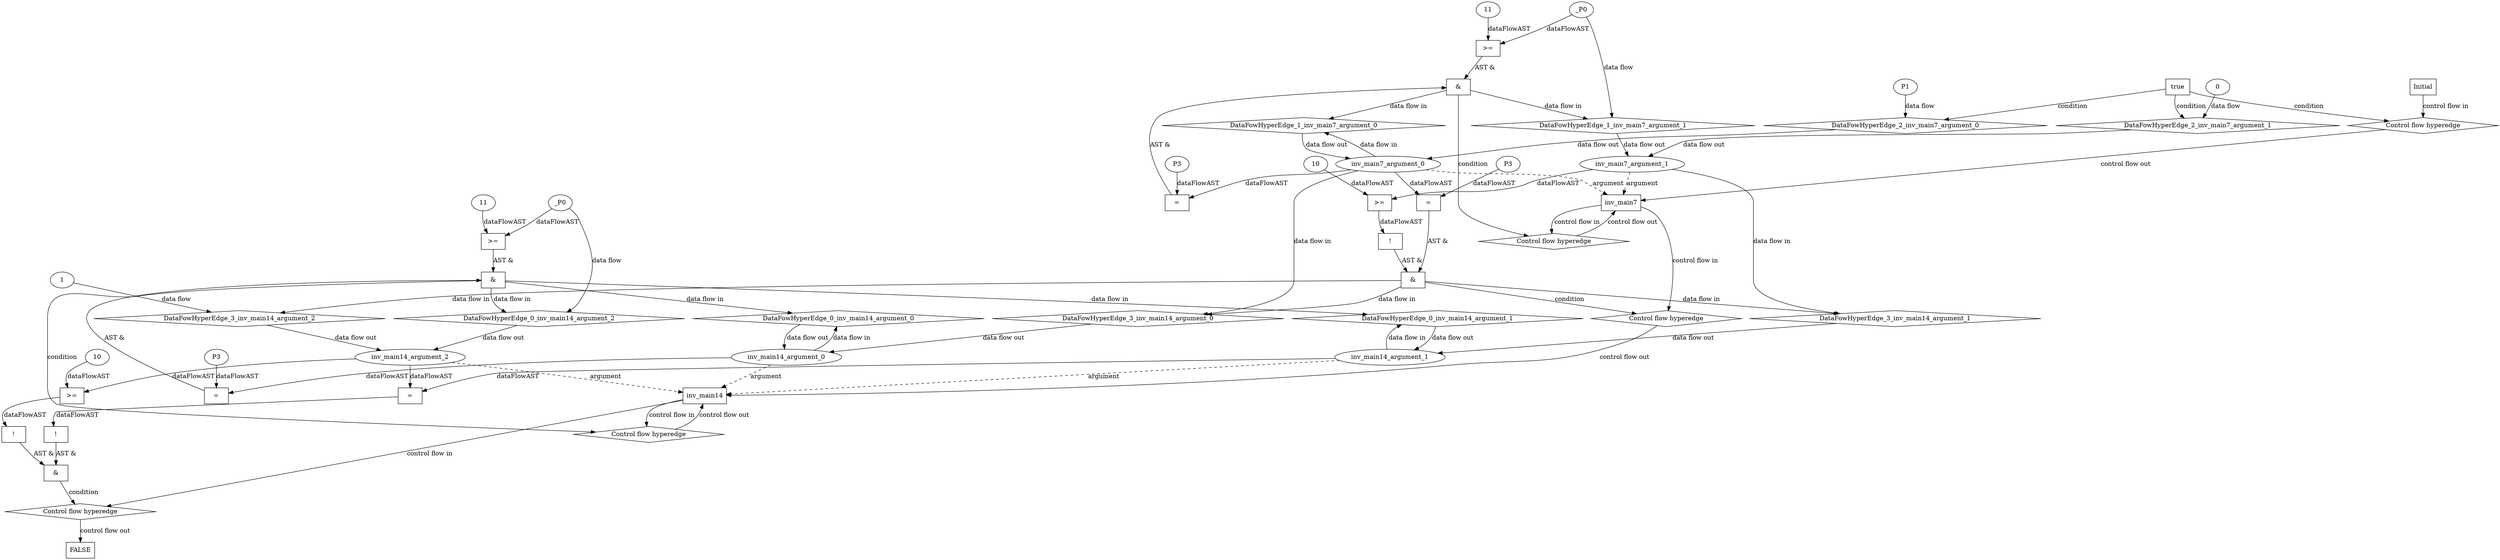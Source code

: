 digraph dag {
"inv_main14" [label="inv_main14" nodeName="inv_main14" class=cfn  shape="rect"];
"inv_main7" [label="inv_main7" nodeName="inv_main7" class=cfn  shape="rect"];
FALSE [label="FALSE" nodeName=FALSE class=cfn  shape="rect"];
Initial [label="Initial" nodeName=Initial class=cfn  shape="rect"];
ControlFowHyperEdge_0 [label="Control flow hyperedge" nodeName=ControlFowHyperEdge_0 class=controlFlowHyperEdge shape="diamond"];
"inv_main14" -> ControlFowHyperEdge_0 [label="control flow in"]
ControlFowHyperEdge_0 -> "inv_main14" [label="control flow out"]
ControlFowHyperEdge_1 [label="Control flow hyperedge" nodeName=ControlFowHyperEdge_1 class=controlFlowHyperEdge shape="diamond"];
"inv_main7" -> ControlFowHyperEdge_1 [label="control flow in"]
ControlFowHyperEdge_1 -> "inv_main7" [label="control flow out"]
ControlFowHyperEdge_2 [label="Control flow hyperedge" nodeName=ControlFowHyperEdge_2 class=controlFlowHyperEdge shape="diamond"];
"Initial" -> ControlFowHyperEdge_2 [label="control flow in"]
ControlFowHyperEdge_2 -> "inv_main7" [label="control flow out"]
ControlFowHyperEdge_3 [label="Control flow hyperedge" nodeName=ControlFowHyperEdge_3 class=controlFlowHyperEdge shape="diamond"];
"inv_main7" -> ControlFowHyperEdge_3 [label="control flow in"]
ControlFowHyperEdge_3 -> "inv_main14" [label="control flow out"]
ControlFowHyperEdge_4 [label="Control flow hyperedge" nodeName=ControlFowHyperEdge_4 class=controlFlowHyperEdge shape="diamond"];
"inv_main14" -> ControlFowHyperEdge_4 [label="control flow in"]
ControlFowHyperEdge_4 -> "FALSE" [label="control flow out"]
"inv_main14_argument_0" [label="inv_main14_argument_0" nodeName=argument0 class=argument  head="inv_main14" shape="oval"];
"inv_main14_argument_0" -> "inv_main14"[label="argument" style="dashed"]
"inv_main14_argument_1" [label="inv_main14_argument_1" nodeName=argument1 class=argument  head="inv_main14" shape="oval"];
"inv_main14_argument_1" -> "inv_main14"[label="argument" style="dashed"]
"inv_main14_argument_2" [label="inv_main14_argument_2" nodeName=argument2 class=argument  head="inv_main14" shape="oval"];
"inv_main14_argument_2" -> "inv_main14"[label="argument" style="dashed"]
"inv_main7_argument_0" [label="inv_main7_argument_0" nodeName=argument0 class=argument  head="inv_main7" shape="oval"];
"inv_main7_argument_0" -> "inv_main7"[label="argument" style="dashed"]
"inv_main7_argument_1" [label="inv_main7_argument_1" nodeName=argument1 class=argument  head="inv_main7" shape="oval"];
"inv_main7_argument_1" -> "inv_main7"[label="argument" style="dashed"]

"xxxinv_main14___inv_main14_0xxx_and" [label="&" nodeName="xxxinv_main14___inv_main14_0xxx_and" class=Operator shape="rect"];
"xxxinv_main14___inv_main14_0xxxguard_0_node_0" [label=">=" nodeName="xxxinv_main14___inv_main14_0xxxguard_0_node_0" class=Operator  shape="rect"];
"xxxinv_main14___inv_main14_0xxxguard_0_node_1" [label="11" nodeName="xxxinv_main14___inv_main14_0xxxguard_0_node_1" class=Literal ];
"xxxinv_main14___inv_main14_0xxxguard_0_node_1" -> "xxxinv_main14___inv_main14_0xxxguard_0_node_0"[label="dataFlowAST"]
"xxxinv_main14___inv_main14_0xxxdataFlow_0_node_0" -> "xxxinv_main14___inv_main14_0xxxguard_0_node_0"[label="dataFlowAST"]

"xxxinv_main14___inv_main14_0xxxguard_0_node_0" -> "xxxinv_main14___inv_main14_0xxx_and" [label="AST &"];
"xxxinv_main14___inv_main14_0xxxguard1_node_0" [label="=" nodeName="xxxinv_main14___inv_main14_0xxxguard1_node_0" class=Operator  shape="rect"];
"xxxinv_main14___inv_main14_0xxxguard1_node_1" [label="P3" nodeName="xxxinv_main14___inv_main14_0xxxguard1_node_1" class=Constant ];
"xxxinv_main14___inv_main14_0xxxguard1_node_1" -> "xxxinv_main14___inv_main14_0xxxguard1_node_0"[label="dataFlowAST"]
"inv_main14_argument_0" -> "xxxinv_main14___inv_main14_0xxxguard1_node_0"[label="dataFlowAST"]

"xxxinv_main14___inv_main14_0xxxguard1_node_0" -> "xxxinv_main14___inv_main14_0xxx_and" [label="AST &"];
"xxxinv_main14___inv_main14_0xxx_and" -> "ControlFowHyperEdge_0" [label="condition"];
"xxxinv_main14___inv_main14_0xxxdataFlow_0_node_0" [label="_P0" nodeName="xxxinv_main14___inv_main14_0xxxdataFlow_0_node_0" class=Constant ];

"xxxinv_main14___inv_main14_0xxxdataFlow_0_node_0" -> "DataFowHyperEdge_0_inv_main14_argument_2" [label="data flow"];
"xxxinv_main7___inv_main7_1xxx_and" [label="&" nodeName="xxxinv_main7___inv_main7_1xxx_and" class=Operator shape="rect"];
"xxxinv_main7___inv_main7_1xxxguard_0_node_0" [label=">=" nodeName="xxxinv_main7___inv_main7_1xxxguard_0_node_0" class=Operator  shape="rect"];
"xxxinv_main7___inv_main7_1xxxguard_0_node_1" [label="11" nodeName="xxxinv_main7___inv_main7_1xxxguard_0_node_1" class=Literal ];
"xxxinv_main7___inv_main7_1xxxguard_0_node_1" -> "xxxinv_main7___inv_main7_1xxxguard_0_node_0"[label="dataFlowAST"]
"xxxinv_main7___inv_main7_1xxxdataFlow_0_node_0" -> "xxxinv_main7___inv_main7_1xxxguard_0_node_0"[label="dataFlowAST"]

"xxxinv_main7___inv_main7_1xxxguard_0_node_0" -> "xxxinv_main7___inv_main7_1xxx_and" [label="AST &"];
"xxxinv_main7___inv_main7_1xxxguard1_node_0" [label="=" nodeName="xxxinv_main7___inv_main7_1xxxguard1_node_0" class=Operator  shape="rect"];
"xxxinv_main7___inv_main7_1xxxguard1_node_1" [label="P3" nodeName="xxxinv_main7___inv_main7_1xxxguard1_node_1" class=Constant ];
"xxxinv_main7___inv_main7_1xxxguard1_node_1" -> "xxxinv_main7___inv_main7_1xxxguard1_node_0"[label="dataFlowAST"]
"inv_main7_argument_0" -> "xxxinv_main7___inv_main7_1xxxguard1_node_0"[label="dataFlowAST"]

"xxxinv_main7___inv_main7_1xxxguard1_node_0" -> "xxxinv_main7___inv_main7_1xxx_and" [label="AST &"];
"xxxinv_main7___inv_main7_1xxx_and" -> "ControlFowHyperEdge_1" [label="condition"];
"xxxinv_main7___inv_main7_1xxxdataFlow_0_node_0" [label="_P0" nodeName="xxxinv_main7___inv_main7_1xxxdataFlow_0_node_0" class=Constant ];

"xxxinv_main7___inv_main7_1xxxdataFlow_0_node_0" -> "DataFowHyperEdge_1_inv_main7_argument_1" [label="data flow"];
"true_2" [label="true" nodeName="true_2" class=true shape="rect"];
"true_2" -> "ControlFowHyperEdge_2" [label="condition"];
"xxxinv_main7___Initial_2xxxdataFlow_0_node_0" [label="P1" nodeName="xxxinv_main7___Initial_2xxxdataFlow_0_node_0" class=Constant ];

"xxxinv_main7___Initial_2xxxdataFlow_0_node_0" -> "DataFowHyperEdge_2_inv_main7_argument_0" [label="data flow"];
"xxxinv_main7___Initial_2xxxdataFlow1_node_0" [label="0" nodeName="xxxinv_main7___Initial_2xxxdataFlow1_node_0" class=Literal ];

"xxxinv_main7___Initial_2xxxdataFlow1_node_0" -> "DataFowHyperEdge_2_inv_main7_argument_1" [label="data flow"];
"xxxinv_main14___inv_main7_3xxx_and" [label="&" nodeName="xxxinv_main14___inv_main7_3xxx_and" class=Operator shape="rect"];
"xxxinv_main14___inv_main7_3xxxguard_0_node_0" [label="!" nodeName="xxxinv_main14___inv_main7_3xxxguard_0_node_0" class=Operator shape="rect"];
"xxxinv_main14___inv_main7_3xxxguard_0_node_1" [label=">=" nodeName="xxxinv_main14___inv_main7_3xxxguard_0_node_1" class=Operator  shape="rect"];
"xxxinv_main14___inv_main7_3xxxguard_0_node_2" [label="10" nodeName="xxxinv_main14___inv_main7_3xxxguard_0_node_2" class=Literal ];
"xxxinv_main14___inv_main7_3xxxguard_0_node_1" -> "xxxinv_main14___inv_main7_3xxxguard_0_node_0"[label="dataFlowAST"]
"xxxinv_main14___inv_main7_3xxxguard_0_node_2" -> "xxxinv_main14___inv_main7_3xxxguard_0_node_1"[label="dataFlowAST"]
"inv_main7_argument_1" -> "xxxinv_main14___inv_main7_3xxxguard_0_node_1"[label="dataFlowAST"]

"xxxinv_main14___inv_main7_3xxxguard_0_node_0" -> "xxxinv_main14___inv_main7_3xxx_and" [label="AST &"];
"xxxinv_main14___inv_main7_3xxxguard1_node_0" [label="=" nodeName="xxxinv_main14___inv_main7_3xxxguard1_node_0" class=Operator  shape="rect"];
"xxxinv_main14___inv_main7_3xxxguard1_node_1" [label="P3" nodeName="xxxinv_main14___inv_main7_3xxxguard1_node_1" class=Constant ];
"xxxinv_main14___inv_main7_3xxxguard1_node_1" -> "xxxinv_main14___inv_main7_3xxxguard1_node_0"[label="dataFlowAST"]
"inv_main7_argument_0" -> "xxxinv_main14___inv_main7_3xxxguard1_node_0"[label="dataFlowAST"]

"xxxinv_main14___inv_main7_3xxxguard1_node_0" -> "xxxinv_main14___inv_main7_3xxx_and" [label="AST &"];
"xxxinv_main14___inv_main7_3xxx_and" -> "ControlFowHyperEdge_3" [label="condition"];
"xxxinv_main14___inv_main7_3xxxdataFlow_0_node_0" [label="1" nodeName="xxxinv_main14___inv_main7_3xxxdataFlow_0_node_0" class=Literal ];

"xxxinv_main14___inv_main7_3xxxdataFlow_0_node_0" -> "DataFowHyperEdge_3_inv_main14_argument_2" [label="data flow"];
"xxxFALSE___inv_main14_4xxx_and" [label="&" nodeName="xxxFALSE___inv_main14_4xxx_and" class=Operator shape="rect"];
"xxxFALSE___inv_main14_4xxxguard_0_node_0" [label="!" nodeName="xxxFALSE___inv_main14_4xxxguard_0_node_0" class=Operator shape="rect"];
"xxxFALSE___inv_main14_4xxxguard_0_node_1" [label="=" nodeName="xxxFALSE___inv_main14_4xxxguard_0_node_1" class=Operator  shape="rect"];
"xxxFALSE___inv_main14_4xxxguard_0_node_1" -> "xxxFALSE___inv_main14_4xxxguard_0_node_0"[label="dataFlowAST"]
"inv_main14_argument_1" -> "xxxFALSE___inv_main14_4xxxguard_0_node_1"[label="dataFlowAST"]
"inv_main14_argument_2" -> "xxxFALSE___inv_main14_4xxxguard_0_node_1"[label="dataFlowAST"]

"xxxFALSE___inv_main14_4xxxguard_0_node_0" -> "xxxFALSE___inv_main14_4xxx_and" [label="AST &"];
"xxxFALSE___inv_main14_4xxxguard1_node_0" [label="!" nodeName="xxxFALSE___inv_main14_4xxxguard1_node_0" class=Operator shape="rect"];
"xxxFALSE___inv_main14_4xxxguard1_node_1" [label=">=" nodeName="xxxFALSE___inv_main14_4xxxguard1_node_1" class=Operator  shape="rect"];
"xxxFALSE___inv_main14_4xxxguard1_node_2" [label="10" nodeName="xxxFALSE___inv_main14_4xxxguard1_node_2" class=Literal ];
"xxxFALSE___inv_main14_4xxxguard1_node_1" -> "xxxFALSE___inv_main14_4xxxguard1_node_0"[label="dataFlowAST"]
"xxxFALSE___inv_main14_4xxxguard1_node_2" -> "xxxFALSE___inv_main14_4xxxguard1_node_1"[label="dataFlowAST"]
"inv_main14_argument_2" -> "xxxFALSE___inv_main14_4xxxguard1_node_1"[label="dataFlowAST"]

"xxxFALSE___inv_main14_4xxxguard1_node_0" -> "xxxFALSE___inv_main14_4xxx_and" [label="AST &"];
"xxxFALSE___inv_main14_4xxx_and" -> "ControlFowHyperEdge_4" [label="condition"];
"DataFowHyperEdge_0_inv_main14_argument_0" [label="DataFowHyperEdge_0_inv_main14_argument_0" nodeName="DataFowHyperEdge_0_inv_main14_argument_0" class=DataFlowHyperedge shape="diamond"];
"DataFowHyperEdge_0_inv_main14_argument_0" -> "inv_main14_argument_0"[label="data flow out"]
"xxxinv_main14___inv_main14_0xxx_and" -> "DataFowHyperEdge_0_inv_main14_argument_0"[label="data flow in"]
"DataFowHyperEdge_0_inv_main14_argument_1" [label="DataFowHyperEdge_0_inv_main14_argument_1" nodeName="DataFowHyperEdge_0_inv_main14_argument_1" class=DataFlowHyperedge shape="diamond"];
"DataFowHyperEdge_0_inv_main14_argument_1" -> "inv_main14_argument_1"[label="data flow out"]
"xxxinv_main14___inv_main14_0xxx_and" -> "DataFowHyperEdge_0_inv_main14_argument_1"[label="data flow in"]
"DataFowHyperEdge_0_inv_main14_argument_2" [label="DataFowHyperEdge_0_inv_main14_argument_2" nodeName="DataFowHyperEdge_0_inv_main14_argument_2" class=DataFlowHyperedge shape="diamond"];
"DataFowHyperEdge_0_inv_main14_argument_2" -> "inv_main14_argument_2"[label="data flow out"]
"xxxinv_main14___inv_main14_0xxx_and" -> "DataFowHyperEdge_0_inv_main14_argument_2"[label="data flow in"]
"DataFowHyperEdge_1_inv_main7_argument_0" [label="DataFowHyperEdge_1_inv_main7_argument_0" nodeName="DataFowHyperEdge_1_inv_main7_argument_0" class=DataFlowHyperedge shape="diamond"];
"DataFowHyperEdge_1_inv_main7_argument_0" -> "inv_main7_argument_0"[label="data flow out"]
"xxxinv_main7___inv_main7_1xxx_and" -> "DataFowHyperEdge_1_inv_main7_argument_0"[label="data flow in"]
"DataFowHyperEdge_1_inv_main7_argument_1" [label="DataFowHyperEdge_1_inv_main7_argument_1" nodeName="DataFowHyperEdge_1_inv_main7_argument_1" class=DataFlowHyperedge shape="diamond"];
"DataFowHyperEdge_1_inv_main7_argument_1" -> "inv_main7_argument_1"[label="data flow out"]
"xxxinv_main7___inv_main7_1xxx_and" -> "DataFowHyperEdge_1_inv_main7_argument_1"[label="data flow in"]
"DataFowHyperEdge_2_inv_main7_argument_0" [label="DataFowHyperEdge_2_inv_main7_argument_0" nodeName="DataFowHyperEdge_2_inv_main7_argument_0" class=DataFlowHyperedge shape="diamond"];
"DataFowHyperEdge_2_inv_main7_argument_0" -> "inv_main7_argument_0"[label="data flow out"]
"true_2" -> "DataFowHyperEdge_2_inv_main7_argument_0" [label="condition"];
"DataFowHyperEdge_2_inv_main7_argument_1" [label="DataFowHyperEdge_2_inv_main7_argument_1" nodeName="DataFowHyperEdge_2_inv_main7_argument_1" class=DataFlowHyperedge shape="diamond"];
"DataFowHyperEdge_2_inv_main7_argument_1" -> "inv_main7_argument_1"[label="data flow out"]
"true_2" -> "DataFowHyperEdge_2_inv_main7_argument_1" [label="condition"];
"DataFowHyperEdge_3_inv_main14_argument_0" [label="DataFowHyperEdge_3_inv_main14_argument_0" nodeName="DataFowHyperEdge_3_inv_main14_argument_0" class=DataFlowHyperedge shape="diamond"];
"DataFowHyperEdge_3_inv_main14_argument_0" -> "inv_main14_argument_0"[label="data flow out"]
"xxxinv_main14___inv_main7_3xxx_and" -> "DataFowHyperEdge_3_inv_main14_argument_0"[label="data flow in"]
"DataFowHyperEdge_3_inv_main14_argument_1" [label="DataFowHyperEdge_3_inv_main14_argument_1" nodeName="DataFowHyperEdge_3_inv_main14_argument_1" class=DataFlowHyperedge shape="diamond"];
"DataFowHyperEdge_3_inv_main14_argument_1" -> "inv_main14_argument_1"[label="data flow out"]
"xxxinv_main14___inv_main7_3xxx_and" -> "DataFowHyperEdge_3_inv_main14_argument_1"[label="data flow in"]
"DataFowHyperEdge_3_inv_main14_argument_2" [label="DataFowHyperEdge_3_inv_main14_argument_2" nodeName="DataFowHyperEdge_3_inv_main14_argument_2" class=DataFlowHyperedge shape="diamond"];
"DataFowHyperEdge_3_inv_main14_argument_2" -> "inv_main14_argument_2"[label="data flow out"]
"xxxinv_main14___inv_main7_3xxx_and" -> "DataFowHyperEdge_3_inv_main14_argument_2"[label="data flow in"]
"inv_main14_argument_0" -> "DataFowHyperEdge_0_inv_main14_argument_0"[label="data flow in"]
"inv_main14_argument_1" -> "DataFowHyperEdge_0_inv_main14_argument_1"[label="data flow in"]
"inv_main7_argument_0" -> "DataFowHyperEdge_1_inv_main7_argument_0"[label="data flow in"]
"inv_main7_argument_0" -> "DataFowHyperEdge_3_inv_main14_argument_0"[label="data flow in"]
"inv_main7_argument_1" -> "DataFowHyperEdge_3_inv_main14_argument_1"[label="data flow in"]




}
